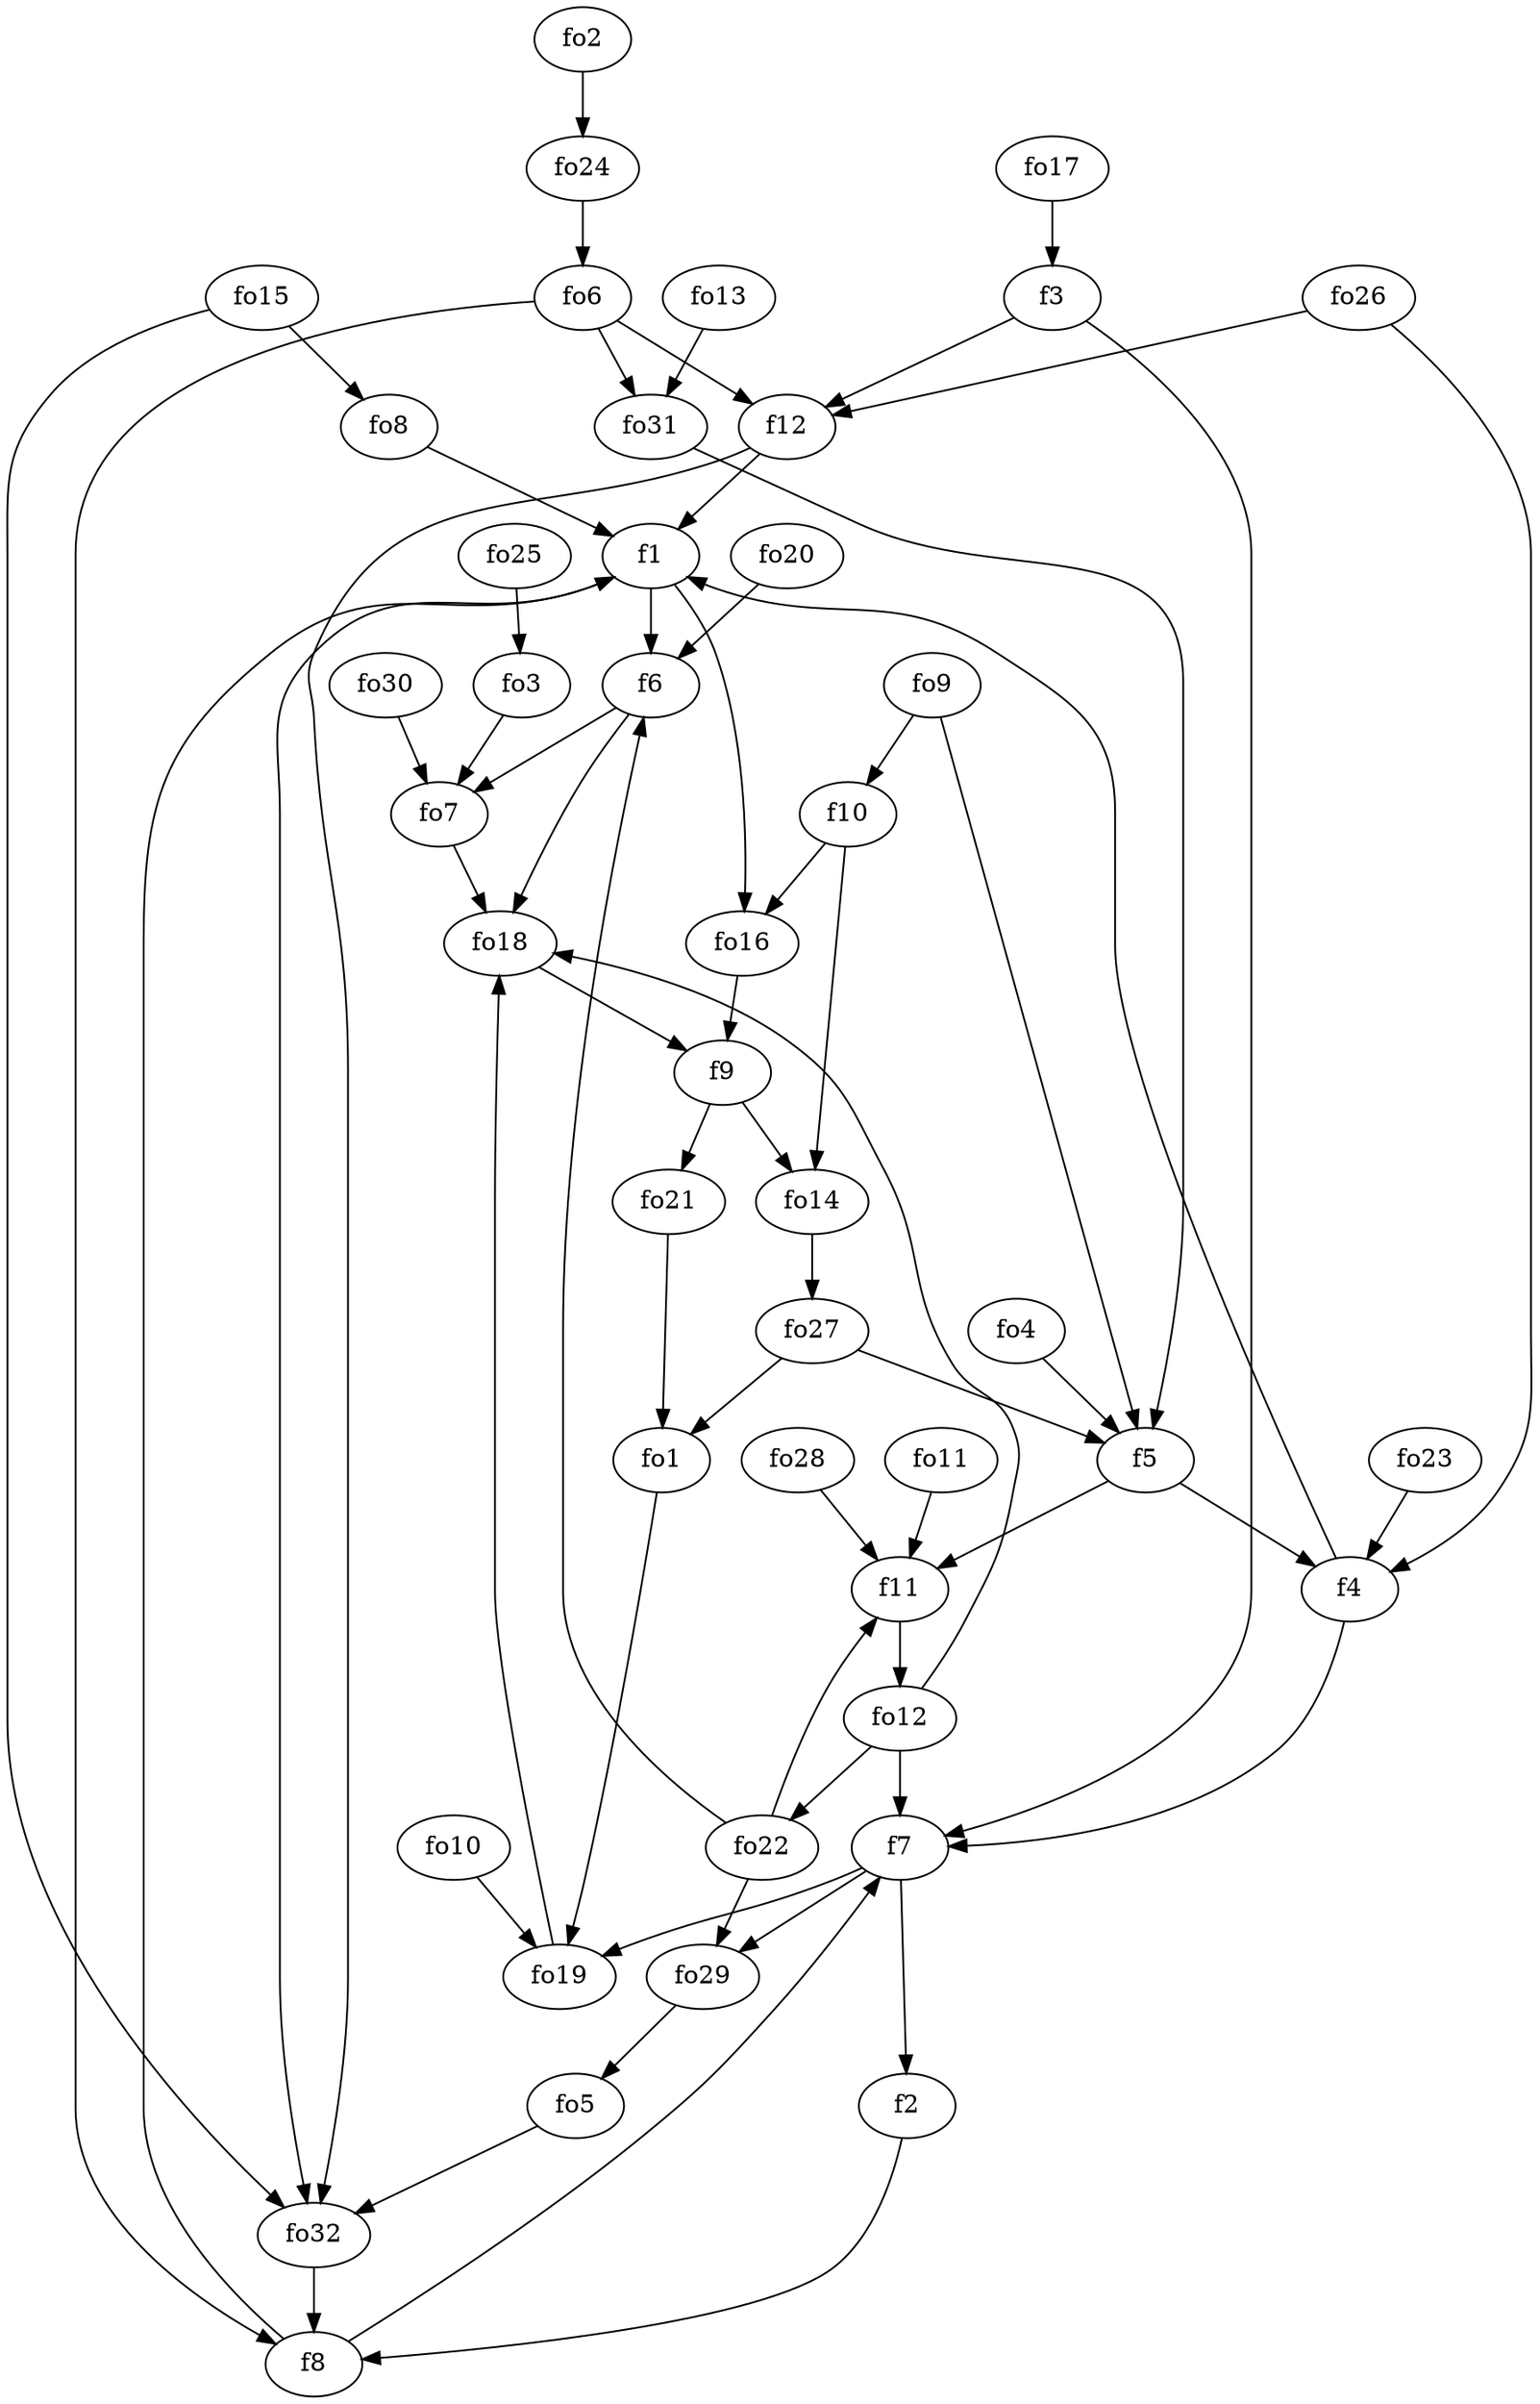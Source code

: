 strict digraph  {
f1;
f2;
f3;
f4;
f5;
f6;
f7;
f8;
f9;
f10;
f11;
f12;
fo1;
fo2;
fo3;
fo4;
fo5;
fo6;
fo7;
fo8;
fo9;
fo10;
fo11;
fo12;
fo13;
fo14;
fo15;
fo16;
fo17;
fo18;
fo19;
fo20;
fo21;
fo22;
fo23;
fo24;
fo25;
fo26;
fo27;
fo28;
fo29;
fo30;
fo31;
fo32;
f1 -> fo16  [weight=2];
f1 -> fo32  [weight=2];
f1 -> f6  [weight=2];
f2 -> f8  [weight=2];
f3 -> f12  [weight=2];
f3 -> f7  [weight=2];
f4 -> f7  [weight=2];
f4 -> f1  [weight=2];
f5 -> f11  [weight=2];
f5 -> f4  [weight=2];
f6 -> fo18  [weight=2];
f6 -> fo7  [weight=2];
f7 -> fo29  [weight=2];
f7 -> f2  [weight=2];
f7 -> fo19  [weight=2];
f8 -> f7  [weight=2];
f8 -> f1  [weight=2];
f9 -> fo14  [weight=2];
f9 -> fo21  [weight=2];
f10 -> fo16  [weight=2];
f10 -> fo14  [weight=2];
f11 -> fo12  [weight=2];
f12 -> fo32  [weight=2];
f12 -> f1  [weight=2];
fo1 -> fo19  [weight=2];
fo2 -> fo24  [weight=2];
fo3 -> fo7  [weight=2];
fo4 -> f5  [weight=2];
fo5 -> fo32  [weight=2];
fo6 -> f8  [weight=2];
fo6 -> f12  [weight=2];
fo6 -> fo31  [weight=2];
fo7 -> fo18  [weight=2];
fo8 -> f1  [weight=2];
fo9 -> f10  [weight=2];
fo9 -> f5  [weight=2];
fo10 -> fo19  [weight=2];
fo11 -> f11  [weight=2];
fo12 -> fo22  [weight=2];
fo12 -> f7  [weight=2];
fo12 -> fo18  [weight=2];
fo13 -> fo31  [weight=2];
fo14 -> fo27  [weight=2];
fo15 -> fo32  [weight=2];
fo15 -> fo8  [weight=2];
fo16 -> f9  [weight=2];
fo17 -> f3  [weight=2];
fo18 -> f9  [weight=2];
fo19 -> fo18  [weight=2];
fo20 -> f6  [weight=2];
fo21 -> fo1  [weight=2];
fo22 -> f6  [weight=2];
fo22 -> fo29  [weight=2];
fo22 -> f11  [weight=2];
fo23 -> f4  [weight=2];
fo24 -> fo6  [weight=2];
fo25 -> fo3  [weight=2];
fo26 -> f4  [weight=2];
fo26 -> f12  [weight=2];
fo27 -> f5  [weight=2];
fo27 -> fo1  [weight=2];
fo28 -> f11  [weight=2];
fo29 -> fo5  [weight=2];
fo30 -> fo7  [weight=2];
fo31 -> f5  [weight=2];
fo32 -> f8  [weight=2];
}
